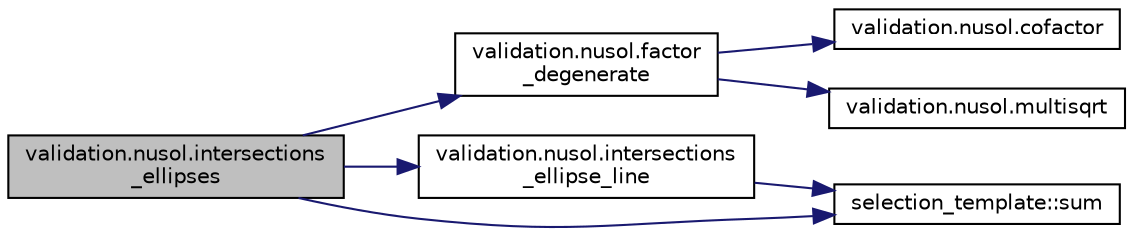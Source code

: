 digraph "validation.nusol.intersections_ellipses"
{
 // INTERACTIVE_SVG=YES
 // LATEX_PDF_SIZE
  edge [fontname="Helvetica",fontsize="10",labelfontname="Helvetica",labelfontsize="10"];
  node [fontname="Helvetica",fontsize="10",shape=record];
  rankdir="LR";
  Node1 [label="validation.nusol.intersections\l_ellipses",height=0.2,width=0.4,color="black", fillcolor="grey75", style="filled", fontcolor="black",tooltip=" "];
  Node1 -> Node2 [color="midnightblue",fontsize="10",style="solid",fontname="Helvetica"];
  Node2 [label="validation.nusol.factor\l_degenerate",height=0.2,width=0.4,color="black", fillcolor="white", style="filled",URL="$namespacevalidation_1_1nusol.html#a8d0c39012953c08363bedc9808fd7209",tooltip=" "];
  Node2 -> Node3 [color="midnightblue",fontsize="10",style="solid",fontname="Helvetica"];
  Node3 [label="validation.nusol.cofactor",height=0.2,width=0.4,color="black", fillcolor="white", style="filled",URL="$namespacevalidation_1_1nusol.html#a0b9bb942bda97959cd1f215adf67113f",tooltip=" "];
  Node2 -> Node4 [color="midnightblue",fontsize="10",style="solid",fontname="Helvetica"];
  Node4 [label="validation.nusol.multisqrt",height=0.2,width=0.4,color="black", fillcolor="white", style="filled",URL="$namespacevalidation_1_1nusol.html#a5f147a5d7944932d7f3e9bfefb999b19",tooltip=" "];
  Node1 -> Node5 [color="midnightblue",fontsize="10",style="solid",fontname="Helvetica"];
  Node5 [label="validation.nusol.intersections\l_ellipse_line",height=0.2,width=0.4,color="black", fillcolor="white", style="filled",URL="$namespacevalidation_1_1nusol.html#a50111f75a48628b1cbf4f0f83739cffe",tooltip=" "];
  Node5 -> Node6 [color="midnightblue",fontsize="10",style="solid",fontname="Helvetica"];
  Node6 [label="selection_template::sum",height=0.2,width=0.4,color="black", fillcolor="white", style="filled",URL="$classselection__template.html#a84df199f6022f2a5d27979d43de51547",tooltip=" "];
  Node1 -> Node6 [color="midnightblue",fontsize="10",style="solid",fontname="Helvetica"];
}

